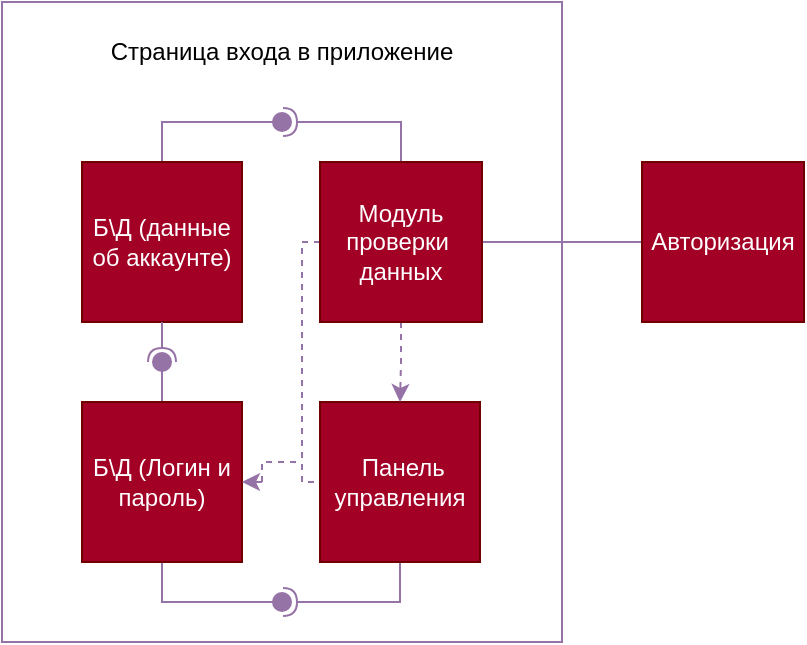 <mxfile version="21.8.2" type="device">
  <diagram id="ODqEMja7V54-zQcEOgQK" name="Страница — 1">
    <mxGraphModel dx="819" dy="452" grid="1" gridSize="10" guides="1" tooltips="1" connect="1" arrows="1" fold="1" page="1" pageScale="1" pageWidth="827" pageHeight="1169" math="0" shadow="0">
      <root>
        <mxCell id="0" />
        <mxCell id="1" parent="0" />
        <mxCell id="fHNkrP9ggYGA1e6VLxWK-1" value="" style="rounded=0;whiteSpace=wrap;html=1;strokeColor=#9673a6;" parent="1" vertex="1">
          <mxGeometry x="200" y="160" width="280" height="320" as="geometry" />
        </mxCell>
        <mxCell id="fHNkrP9ggYGA1e6VLxWK-20" style="edgeStyle=orthogonalEdgeStyle;rounded=0;orthogonalLoop=1;jettySize=auto;html=1;exitX=0.5;exitY=0;exitDx=0;exitDy=0;endArrow=oval;endFill=1;fillColor=#e1d5e7;strokeColor=#9673a6;endSize=9;" parent="1" source="fHNkrP9ggYGA1e6VLxWK-2" edge="1">
          <mxGeometry relative="1" as="geometry">
            <mxPoint x="340" y="220" as="targetPoint" />
            <Array as="points">
              <mxPoint x="280" y="220" />
            </Array>
          </mxGeometry>
        </mxCell>
        <mxCell id="fHNkrP9ggYGA1e6VLxWK-2" value="Б\Д (данные об аккаунте)" style="rounded=0;whiteSpace=wrap;html=1;fillColor=#a20025;strokeColor=#6F0000;fontColor=#ffffff;" parent="1" vertex="1">
          <mxGeometry x="240" y="240" width="80" height="80" as="geometry" />
        </mxCell>
        <mxCell id="fHNkrP9ggYGA1e6VLxWK-23" style="edgeStyle=orthogonalEdgeStyle;rounded=0;orthogonalLoop=1;jettySize=auto;html=1;exitX=0.5;exitY=0;exitDx=0;exitDy=0;endArrow=oval;endFill=1;startSize=6;endSize=9;fillColor=#e1d5e7;strokeColor=#9673a6;" parent="1" source="fHNkrP9ggYGA1e6VLxWK-6" edge="1">
          <mxGeometry relative="1" as="geometry">
            <mxPoint x="280" y="340" as="targetPoint" />
          </mxGeometry>
        </mxCell>
        <mxCell id="fHNkrP9ggYGA1e6VLxWK-25" style="edgeStyle=orthogonalEdgeStyle;rounded=0;orthogonalLoop=1;jettySize=auto;html=1;exitX=0.5;exitY=1;exitDx=0;exitDy=0;endArrow=oval;endFill=1;endSize=9;fillColor=#e1d5e7;strokeColor=#9673a6;" parent="1" source="fHNkrP9ggYGA1e6VLxWK-6" edge="1">
          <mxGeometry relative="1" as="geometry">
            <mxPoint x="340" y="460" as="targetPoint" />
            <Array as="points">
              <mxPoint x="280" y="460" />
            </Array>
          </mxGeometry>
        </mxCell>
        <mxCell id="fHNkrP9ggYGA1e6VLxWK-6" value="Б\Д (Логин и пароль)" style="rounded=0;whiteSpace=wrap;html=1;fillColor=#a20025;strokeColor=#6F0000;fontColor=#ffffff;" parent="1" vertex="1">
          <mxGeometry x="240" y="360" width="80" height="80" as="geometry" />
        </mxCell>
        <mxCell id="fHNkrP9ggYGA1e6VLxWK-26" style="edgeStyle=orthogonalEdgeStyle;rounded=0;orthogonalLoop=1;jettySize=auto;html=1;exitX=0.5;exitY=1;exitDx=0;exitDy=0;endArrow=halfCircle;endFill=0;endSize=5;fillColor=#e1d5e7;strokeColor=#9673a6;" parent="1" source="fHNkrP9ggYGA1e6VLxWK-7" edge="1">
          <mxGeometry relative="1" as="geometry">
            <mxPoint x="340" y="460" as="targetPoint" />
          </mxGeometry>
        </mxCell>
        <mxCell id="fHNkrP9ggYGA1e6VLxWK-7" value="&amp;nbsp;Панель управления" style="rounded=0;whiteSpace=wrap;html=1;fillColor=#a20025;strokeColor=#6F0000;fontColor=#ffffff;" parent="1" vertex="1">
          <mxGeometry x="359" y="360" width="80" height="80" as="geometry" />
        </mxCell>
        <mxCell id="fHNkrP9ggYGA1e6VLxWK-10" style="edgeStyle=orthogonalEdgeStyle;rounded=0;orthogonalLoop=1;jettySize=auto;html=1;exitX=0.5;exitY=1;exitDx=0;exitDy=0;entryX=0.5;entryY=0;entryDx=0;entryDy=0;dashed=1;fillColor=#e1d5e7;strokeColor=#9673a6;" parent="1" source="fHNkrP9ggYGA1e6VLxWK-8" target="fHNkrP9ggYGA1e6VLxWK-7" edge="1">
          <mxGeometry relative="1" as="geometry" />
        </mxCell>
        <mxCell id="fHNkrP9ggYGA1e6VLxWK-11" style="edgeStyle=orthogonalEdgeStyle;rounded=0;orthogonalLoop=1;jettySize=auto;html=1;exitX=0;exitY=0.5;exitDx=0;exitDy=0;entryX=0;entryY=0.5;entryDx=0;entryDy=0;strokeColor=#9673a6;endArrow=none;endFill=0;dashed=1;fillColor=#e1d5e7;" parent="1" source="fHNkrP9ggYGA1e6VLxWK-8" target="fHNkrP9ggYGA1e6VLxWK-7" edge="1">
          <mxGeometry relative="1" as="geometry">
            <Array as="points">
              <mxPoint x="350" y="280" />
              <mxPoint x="350" y="400" />
            </Array>
          </mxGeometry>
        </mxCell>
        <mxCell id="fHNkrP9ggYGA1e6VLxWK-15" style="edgeStyle=orthogonalEdgeStyle;rounded=0;orthogonalLoop=1;jettySize=auto;html=1;exitX=1;exitY=0.5;exitDx=0;exitDy=0;entryX=0;entryY=0.5;entryDx=0;entryDy=0;endArrow=none;endFill=0;fillColor=#e1d5e7;strokeColor=#9673a6;" parent="1" source="fHNkrP9ggYGA1e6VLxWK-8" target="fHNkrP9ggYGA1e6VLxWK-9" edge="1">
          <mxGeometry relative="1" as="geometry" />
        </mxCell>
        <mxCell id="fHNkrP9ggYGA1e6VLxWK-16" style="edgeStyle=orthogonalEdgeStyle;rounded=0;orthogonalLoop=1;jettySize=auto;html=1;exitX=0.5;exitY=0;exitDx=0;exitDy=0;endArrow=halfCircle;endFill=0;fillColor=#e1d5e7;strokeColor=#9673a6;endSize=5;" parent="1" source="fHNkrP9ggYGA1e6VLxWK-8" edge="1">
          <mxGeometry relative="1" as="geometry">
            <mxPoint x="340" y="220" as="targetPoint" />
          </mxGeometry>
        </mxCell>
        <mxCell id="fHNkrP9ggYGA1e6VLxWK-8" value="Модуль проверки&amp;nbsp; данных" style="rounded=0;whiteSpace=wrap;html=1;fillColor=#a20025;strokeColor=#6F0000;fontColor=#ffffff;" parent="1" vertex="1">
          <mxGeometry x="359" y="240" width="81" height="80" as="geometry" />
        </mxCell>
        <mxCell id="fHNkrP9ggYGA1e6VLxWK-9" value="Авторизация" style="rounded=0;whiteSpace=wrap;html=1;fillColor=#a20025;strokeColor=#6F0000;fontColor=#ffffff;" parent="1" vertex="1">
          <mxGeometry x="520" y="240" width="81" height="80" as="geometry" />
        </mxCell>
        <mxCell id="fHNkrP9ggYGA1e6VLxWK-14" value="" style="endArrow=classic;html=1;rounded=0;entryX=1;entryY=0.5;entryDx=0;entryDy=0;dashed=1;fillColor=#e1d5e7;strokeColor=#9673a6;" parent="1" target="fHNkrP9ggYGA1e6VLxWK-6" edge="1">
          <mxGeometry width="50" height="50" relative="1" as="geometry">
            <mxPoint x="330" y="400" as="sourcePoint" />
            <mxPoint x="350" y="290" as="targetPoint" />
          </mxGeometry>
        </mxCell>
        <mxCell id="fHNkrP9ggYGA1e6VLxWK-17" value="" style="endArrow=none;html=1;rounded=0;dashed=1;fillColor=#e1d5e7;strokeColor=#9673a6;" parent="1" edge="1">
          <mxGeometry width="50" height="50" relative="1" as="geometry">
            <mxPoint x="330" y="400" as="sourcePoint" />
            <mxPoint x="350" y="390" as="targetPoint" />
            <Array as="points">
              <mxPoint x="330" y="390" />
            </Array>
          </mxGeometry>
        </mxCell>
        <mxCell id="fHNkrP9ggYGA1e6VLxWK-21" value="" style="endArrow=none;html=1;rounded=0;entryX=0.5;entryY=1;entryDx=0;entryDy=0;endFill=0;startArrow=halfCircle;startFill=0;endSize=6;startSize=5;fillColor=#e1d5e7;strokeColor=#9673a6;" parent="1" target="fHNkrP9ggYGA1e6VLxWK-2" edge="1">
          <mxGeometry width="50" height="50" relative="1" as="geometry">
            <mxPoint x="280" y="340" as="sourcePoint" />
            <mxPoint x="400" y="300" as="targetPoint" />
          </mxGeometry>
        </mxCell>
        <mxCell id="fHNkrP9ggYGA1e6VLxWK-27" value="Cтраница входа в приложение" style="text;html=1;strokeColor=none;fillColor=none;align=center;verticalAlign=middle;whiteSpace=wrap;rounded=0;" parent="1" vertex="1">
          <mxGeometry x="250" y="170" width="180" height="30" as="geometry" />
        </mxCell>
      </root>
    </mxGraphModel>
  </diagram>
</mxfile>
